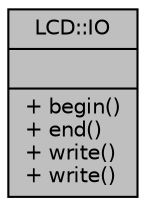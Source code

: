 digraph "LCD::IO"
{
  edge [fontname="Helvetica",fontsize="10",labelfontname="Helvetica",labelfontsize="10"];
  node [fontname="Helvetica",fontsize="10",shape=record];
  Node1 [label="{LCD::IO\n||+ begin()\l+ end()\l+ write()\l+ write()\l}",height=0.2,width=0.4,color="black", fillcolor="grey75", style="filled", fontcolor="black"];
}
